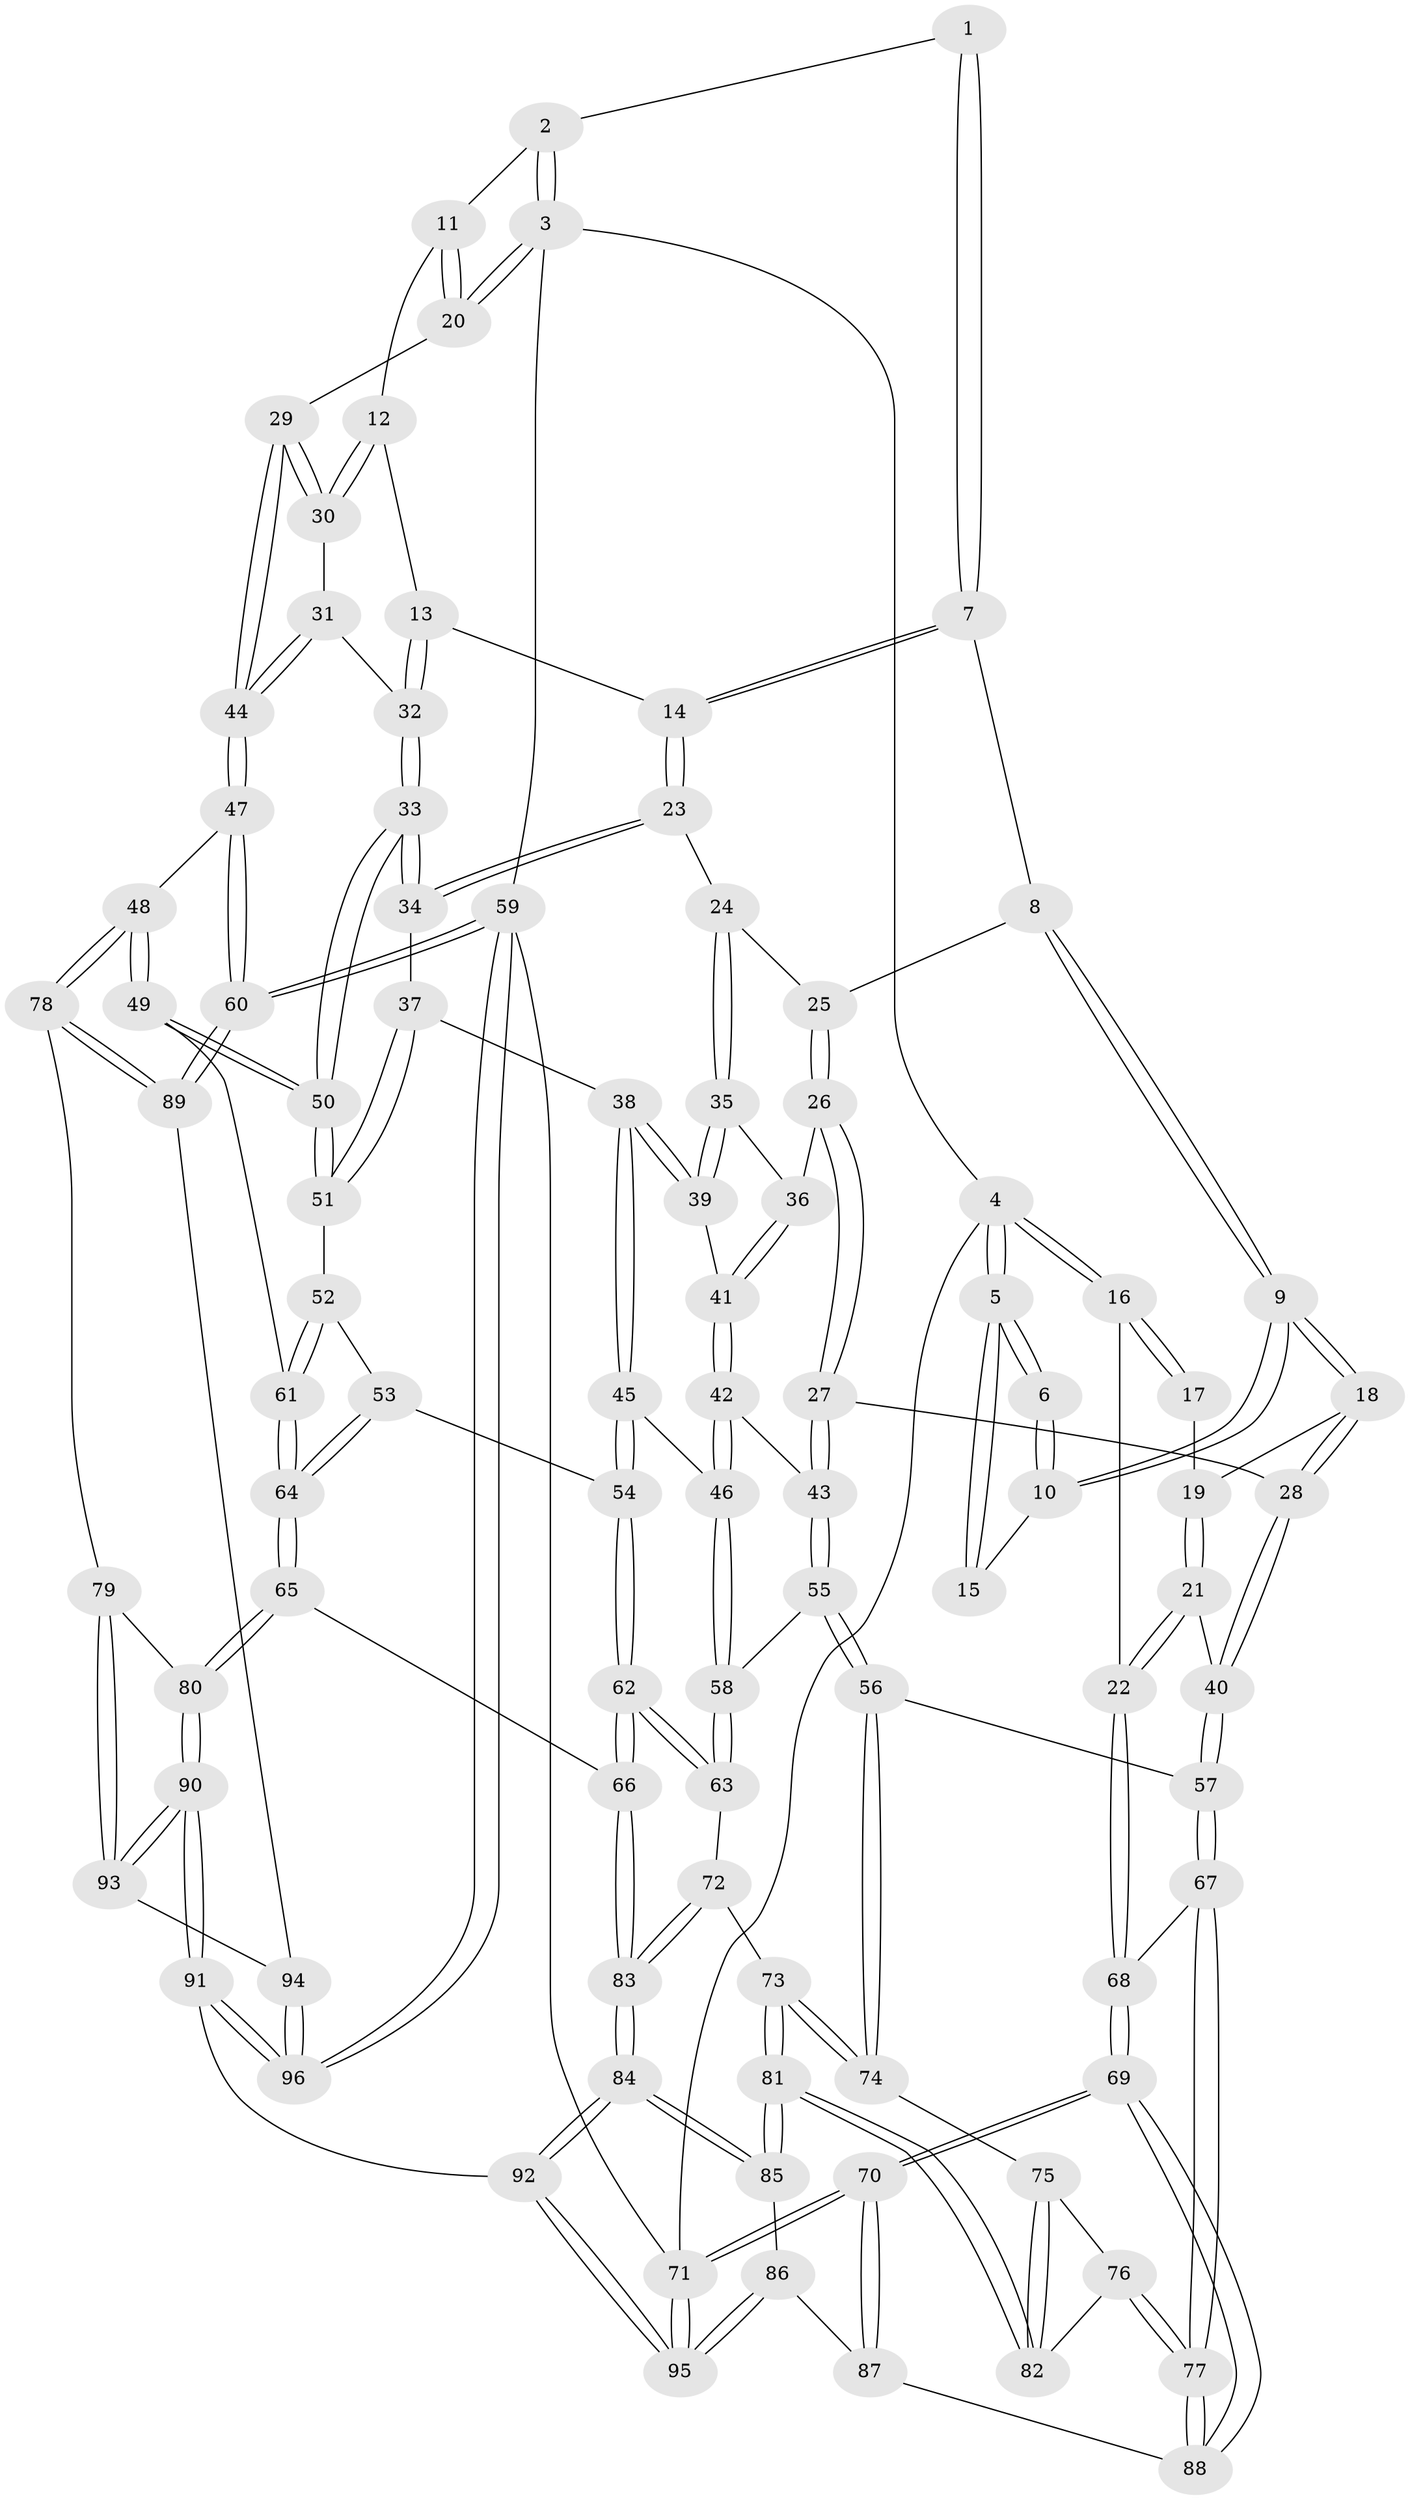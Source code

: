 // Generated by graph-tools (version 1.1) at 2025/16/03/09/25 04:16:45]
// undirected, 96 vertices, 237 edges
graph export_dot {
graph [start="1"]
  node [color=gray90,style=filled];
  1 [pos="+0.5325876271926676+0"];
  2 [pos="+0.5416654632512511+0"];
  3 [pos="+1+0"];
  4 [pos="+0+0"];
  5 [pos="+0+0"];
  6 [pos="+0.33567479391299365+0"];
  7 [pos="+0.5453720115002472+0.03122609483446294"];
  8 [pos="+0.5172816953800804+0.1145012866140587"];
  9 [pos="+0.23012302249924643+0.23405242648188485"];
  10 [pos="+0.2123185036374975+0.15329553302372606"];
  11 [pos="+0.9292277838796811+0.13053616293189324"];
  12 [pos="+0.8040264051622121+0.20794739287918002"];
  13 [pos="+0.7865224387015117+0.21230296843393506"];
  14 [pos="+0.7851532717256663+0.21235746209661022"];
  15 [pos="+0.09247916802293962+0.10650799003626311"];
  16 [pos="+0+0.21282603189173338"];
  17 [pos="+0.05196986663067843+0.19853703211294524"];
  18 [pos="+0.22893575899701296+0.23882695995174102"];
  19 [pos="+0.10501720664486577+0.2401999109126535"];
  20 [pos="+1+0.026974993303346663"];
  21 [pos="+0+0.4296830662153993"];
  22 [pos="+0+0.438811680256601"];
  23 [pos="+0.7284043330376576+0.28654004346381945"];
  24 [pos="+0.5528620088728919+0.23276655991428372"];
  25 [pos="+0.5174367351577817+0.13136723010595766"];
  26 [pos="+0.3723164051633306+0.3508444916102526"];
  27 [pos="+0.2740588629912372+0.3788520100452095"];
  28 [pos="+0.25956844437593923+0.3743982154679327"];
  29 [pos="+1+0.2665367357027044"];
  30 [pos="+0.89444810026649+0.34143426566878415"];
  31 [pos="+0.8549624503252912+0.39324487367901795"];
  32 [pos="+0.8336772258954233+0.4166493025543561"];
  33 [pos="+0.8192957739990613+0.44577354626564764"];
  34 [pos="+0.6885334018807716+0.4019696395448467"];
  35 [pos="+0.559893286167696+0.295668686526227"];
  36 [pos="+0.42367676333757043+0.3668287653991759"];
  37 [pos="+0.6630224838464607+0.4109987917655213"];
  38 [pos="+0.6467860498226866+0.4093040710193437"];
  39 [pos="+0.5945934232243739+0.36725652782181045"];
  40 [pos="+0.16143297159403822+0.44706763565971613"];
  41 [pos="+0.47822493661175186+0.41392263270547847"];
  42 [pos="+0.4800919755690737+0.45987197426369486"];
  43 [pos="+0.3303699263676592+0.4594270145884445"];
  44 [pos="+1+0.4114918663683324"];
  45 [pos="+0.5542465465895213+0.5067495045217789"];
  46 [pos="+0.5043322600369925+0.5205118521212844"];
  47 [pos="+1+0.6066280036013756"];
  48 [pos="+0.9878313745571601+0.6083309290148338"];
  49 [pos="+0.8999192283806162+0.5752965210371943"];
  50 [pos="+0.8724066746507696+0.5383258323376149"];
  51 [pos="+0.6781156922404215+0.5296911201398352"];
  52 [pos="+0.6738398823531305+0.5509178952864492"];
  53 [pos="+0.6279159566980471+0.5796402078041593"];
  54 [pos="+0.6212250624354839+0.5812512294311404"];
  55 [pos="+0.39321265853868054+0.596292502508665"];
  56 [pos="+0.34835791207205513+0.6298037807754296"];
  57 [pos="+0.18301646365391633+0.5810194377430219"];
  58 [pos="+0.4458994347448162+0.6007096395333258"];
  59 [pos="+1+1"];
  60 [pos="+1+0.9160413591002807"];
  61 [pos="+0.7612430906914921+0.6372452736376968"];
  62 [pos="+0.5463899198264393+0.7058460805877049"];
  63 [pos="+0.53465820536595+0.7013231241662825"];
  64 [pos="+0.7207105774586096+0.6836251893070219"];
  65 [pos="+0.6648373333620928+0.7769509535811162"];
  66 [pos="+0.5936277787794733+0.7489216040618796"];
  67 [pos="+0.1278337691841287+0.6892055798481751"];
  68 [pos="+0+0.6349678568410907"];
  69 [pos="+0+1"];
  70 [pos="+0+1"];
  71 [pos="+0+1"];
  72 [pos="+0.4466981984635492+0.7643407086630039"];
  73 [pos="+0.41994475832266887+0.7705755001843476"];
  74 [pos="+0.3336485841026345+0.672342094411563"];
  75 [pos="+0.3301569363760903+0.6771718598780471"];
  76 [pos="+0.22320122812590792+0.7453352697301713"];
  77 [pos="+0.16756577044203663+0.7606635313947673"];
  78 [pos="+0.8293267666501045+0.8177616565089018"];
  79 [pos="+0.7540564952564077+0.8315442874982"];
  80 [pos="+0.6805140310710657+0.8027311537109375"];
  81 [pos="+0.35706508717201346+0.8279139954179758"];
  82 [pos="+0.34460983557281927+0.8072854050627954"];
  83 [pos="+0.4678278113808933+0.9004384190620207"];
  84 [pos="+0.4408959299593897+0.9592330907085285"];
  85 [pos="+0.35539941531178393+0.8428506761902284"];
  86 [pos="+0.21803378601820123+0.8783404618933859"];
  87 [pos="+0.18878760476299863+0.8378708793052003"];
  88 [pos="+0.1646380559095792+0.78435516646841"];
  89 [pos="+0.9283875634536088+0.9036178860355668"];
  90 [pos="+0.5745804199178204+1"];
  91 [pos="+0.4968389188913786+1"];
  92 [pos="+0.4753522597969355+1"];
  93 [pos="+0.7765853087776522+0.9246928304792468"];
  94 [pos="+0.8205040094700217+1"];
  95 [pos="+0.2354655502134751+1"];
  96 [pos="+0.7841705472904821+1"];
  1 -- 2;
  1 -- 7;
  1 -- 7;
  2 -- 3;
  2 -- 3;
  2 -- 11;
  3 -- 4;
  3 -- 20;
  3 -- 20;
  3 -- 59;
  4 -- 5;
  4 -- 5;
  4 -- 16;
  4 -- 16;
  4 -- 71;
  5 -- 6;
  5 -- 6;
  5 -- 15;
  5 -- 15;
  6 -- 10;
  6 -- 10;
  7 -- 8;
  7 -- 14;
  7 -- 14;
  8 -- 9;
  8 -- 9;
  8 -- 25;
  9 -- 10;
  9 -- 10;
  9 -- 18;
  9 -- 18;
  10 -- 15;
  11 -- 12;
  11 -- 20;
  11 -- 20;
  12 -- 13;
  12 -- 30;
  12 -- 30;
  13 -- 14;
  13 -- 32;
  13 -- 32;
  14 -- 23;
  14 -- 23;
  16 -- 17;
  16 -- 17;
  16 -- 22;
  17 -- 19;
  18 -- 19;
  18 -- 28;
  18 -- 28;
  19 -- 21;
  19 -- 21;
  20 -- 29;
  21 -- 22;
  21 -- 22;
  21 -- 40;
  22 -- 68;
  22 -- 68;
  23 -- 24;
  23 -- 34;
  23 -- 34;
  24 -- 25;
  24 -- 35;
  24 -- 35;
  25 -- 26;
  25 -- 26;
  26 -- 27;
  26 -- 27;
  26 -- 36;
  27 -- 28;
  27 -- 43;
  27 -- 43;
  28 -- 40;
  28 -- 40;
  29 -- 30;
  29 -- 30;
  29 -- 44;
  29 -- 44;
  30 -- 31;
  31 -- 32;
  31 -- 44;
  31 -- 44;
  32 -- 33;
  32 -- 33;
  33 -- 34;
  33 -- 34;
  33 -- 50;
  33 -- 50;
  34 -- 37;
  35 -- 36;
  35 -- 39;
  35 -- 39;
  36 -- 41;
  36 -- 41;
  37 -- 38;
  37 -- 51;
  37 -- 51;
  38 -- 39;
  38 -- 39;
  38 -- 45;
  38 -- 45;
  39 -- 41;
  40 -- 57;
  40 -- 57;
  41 -- 42;
  41 -- 42;
  42 -- 43;
  42 -- 46;
  42 -- 46;
  43 -- 55;
  43 -- 55;
  44 -- 47;
  44 -- 47;
  45 -- 46;
  45 -- 54;
  45 -- 54;
  46 -- 58;
  46 -- 58;
  47 -- 48;
  47 -- 60;
  47 -- 60;
  48 -- 49;
  48 -- 49;
  48 -- 78;
  48 -- 78;
  49 -- 50;
  49 -- 50;
  49 -- 61;
  50 -- 51;
  50 -- 51;
  51 -- 52;
  52 -- 53;
  52 -- 61;
  52 -- 61;
  53 -- 54;
  53 -- 64;
  53 -- 64;
  54 -- 62;
  54 -- 62;
  55 -- 56;
  55 -- 56;
  55 -- 58;
  56 -- 57;
  56 -- 74;
  56 -- 74;
  57 -- 67;
  57 -- 67;
  58 -- 63;
  58 -- 63;
  59 -- 60;
  59 -- 60;
  59 -- 96;
  59 -- 96;
  59 -- 71;
  60 -- 89;
  60 -- 89;
  61 -- 64;
  61 -- 64;
  62 -- 63;
  62 -- 63;
  62 -- 66;
  62 -- 66;
  63 -- 72;
  64 -- 65;
  64 -- 65;
  65 -- 66;
  65 -- 80;
  65 -- 80;
  66 -- 83;
  66 -- 83;
  67 -- 68;
  67 -- 77;
  67 -- 77;
  68 -- 69;
  68 -- 69;
  69 -- 70;
  69 -- 70;
  69 -- 88;
  69 -- 88;
  70 -- 71;
  70 -- 71;
  70 -- 87;
  70 -- 87;
  71 -- 95;
  71 -- 95;
  72 -- 73;
  72 -- 83;
  72 -- 83;
  73 -- 74;
  73 -- 74;
  73 -- 81;
  73 -- 81;
  74 -- 75;
  75 -- 76;
  75 -- 82;
  75 -- 82;
  76 -- 77;
  76 -- 77;
  76 -- 82;
  77 -- 88;
  77 -- 88;
  78 -- 79;
  78 -- 89;
  78 -- 89;
  79 -- 80;
  79 -- 93;
  79 -- 93;
  80 -- 90;
  80 -- 90;
  81 -- 82;
  81 -- 82;
  81 -- 85;
  81 -- 85;
  83 -- 84;
  83 -- 84;
  84 -- 85;
  84 -- 85;
  84 -- 92;
  84 -- 92;
  85 -- 86;
  86 -- 87;
  86 -- 95;
  86 -- 95;
  87 -- 88;
  89 -- 94;
  90 -- 91;
  90 -- 91;
  90 -- 93;
  90 -- 93;
  91 -- 92;
  91 -- 96;
  91 -- 96;
  92 -- 95;
  92 -- 95;
  93 -- 94;
  94 -- 96;
  94 -- 96;
}
